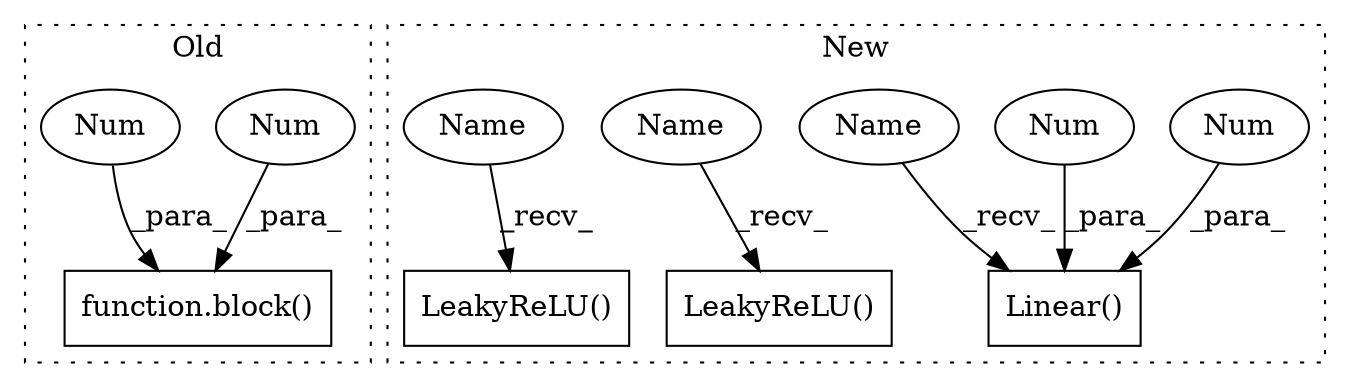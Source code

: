 digraph G {
subgraph cluster0 {
1 [label="function.block()" a="75" s="3121,3136" l="6,1" shape="box"];
3 [label="Num" a="76" s="3127" l="3" shape="ellipse"];
4 [label="Num" a="76" s="3132" l="4" shape="ellipse"];
label = "Old";
style="dotted";
}
subgraph cluster1 {
2 [label="Linear()" a="75" s="2196,2215" l="10,1" shape="box"];
5 [label="LeakyReLU()" a="75" s="1977,2018" l="13,15" shape="box"];
6 [label="Num" a="76" s="2211" l="4" shape="ellipse"];
7 [label="Num" a="76" s="2206" l="3" shape="ellipse"];
8 [label="LeakyReLU()" a="75" s="2287,2328" l="13,15" shape="box"];
9 [label="Name" a="87" s="2196" l="2" shape="ellipse"];
10 [label="Name" a="87" s="1977" l="2" shape="ellipse"];
11 [label="Name" a="87" s="2287" l="2" shape="ellipse"];
label = "New";
style="dotted";
}
3 -> 1 [label="_para_"];
4 -> 1 [label="_para_"];
6 -> 2 [label="_para_"];
7 -> 2 [label="_para_"];
9 -> 2 [label="_recv_"];
10 -> 5 [label="_recv_"];
11 -> 8 [label="_recv_"];
}